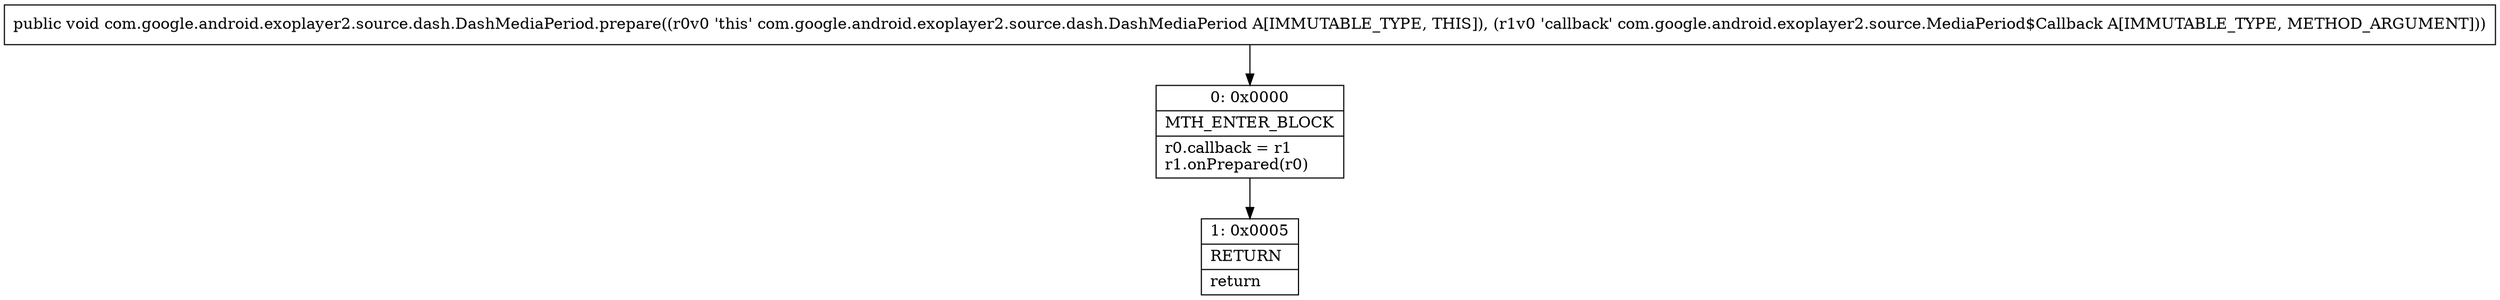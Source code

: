 digraph "CFG forcom.google.android.exoplayer2.source.dash.DashMediaPeriod.prepare(Lcom\/google\/android\/exoplayer2\/source\/MediaPeriod$Callback;)V" {
Node_0 [shape=record,label="{0\:\ 0x0000|MTH_ENTER_BLOCK\l|r0.callback = r1\lr1.onPrepared(r0)\l}"];
Node_1 [shape=record,label="{1\:\ 0x0005|RETURN\l|return\l}"];
MethodNode[shape=record,label="{public void com.google.android.exoplayer2.source.dash.DashMediaPeriod.prepare((r0v0 'this' com.google.android.exoplayer2.source.dash.DashMediaPeriod A[IMMUTABLE_TYPE, THIS]), (r1v0 'callback' com.google.android.exoplayer2.source.MediaPeriod$Callback A[IMMUTABLE_TYPE, METHOD_ARGUMENT])) }"];
MethodNode -> Node_0;
Node_0 -> Node_1;
}

